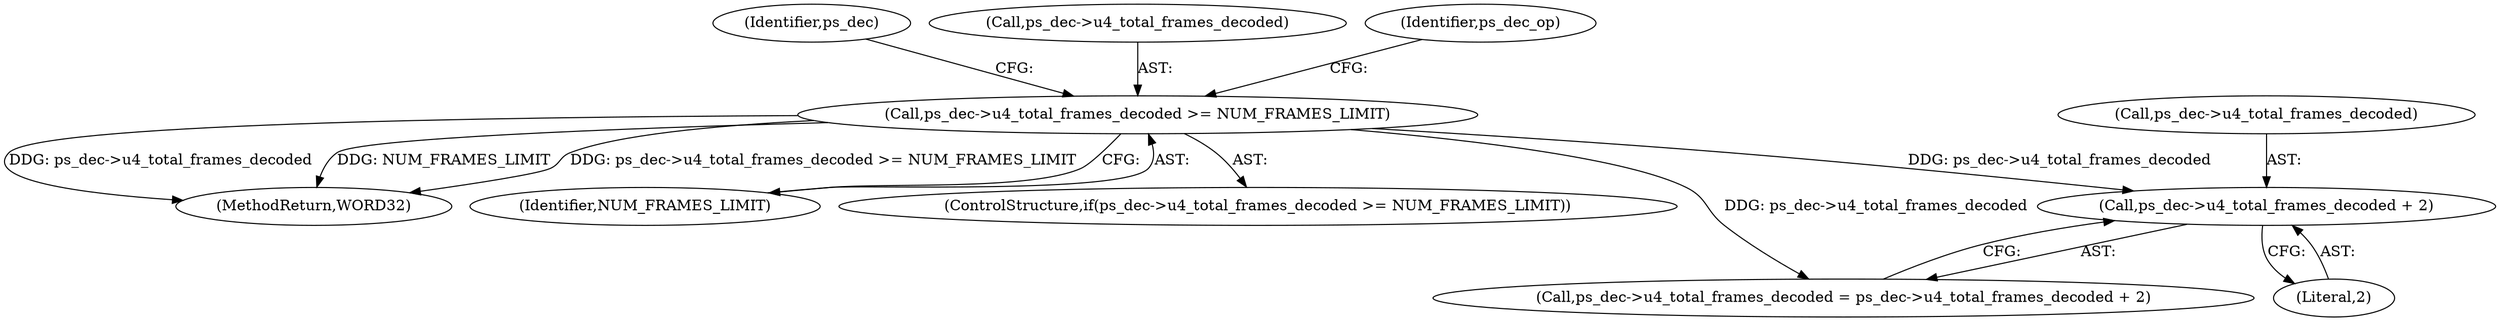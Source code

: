 digraph "0_Android_0b23c81c3dd9ec38f7e6806a3955fed1925541a0@pointer" {
"1001979" [label="(Call,ps_dec->u4_total_frames_decoded + 2)"];
"1000471" [label="(Call,ps_dec->u4_total_frames_decoded >= NUM_FRAMES_LIMIT)"];
"1002226" [label="(MethodReturn,WORD32)"];
"1000475" [label="(Identifier,NUM_FRAMES_LIMIT)"];
"1000486" [label="(Identifier,ps_dec)"];
"1000470" [label="(ControlStructure,if(ps_dec->u4_total_frames_decoded >= NUM_FRAMES_LIMIT))"];
"1001980" [label="(Call,ps_dec->u4_total_frames_decoded)"];
"1000472" [label="(Call,ps_dec->u4_total_frames_decoded)"];
"1001975" [label="(Call,ps_dec->u4_total_frames_decoded = ps_dec->u4_total_frames_decoded + 2)"];
"1000479" [label="(Identifier,ps_dec_op)"];
"1001983" [label="(Literal,2)"];
"1000471" [label="(Call,ps_dec->u4_total_frames_decoded >= NUM_FRAMES_LIMIT)"];
"1001979" [label="(Call,ps_dec->u4_total_frames_decoded + 2)"];
"1001979" -> "1001975"  [label="AST: "];
"1001979" -> "1001983"  [label="CFG: "];
"1001980" -> "1001979"  [label="AST: "];
"1001983" -> "1001979"  [label="AST: "];
"1001975" -> "1001979"  [label="CFG: "];
"1000471" -> "1001979"  [label="DDG: ps_dec->u4_total_frames_decoded"];
"1000471" -> "1000470"  [label="AST: "];
"1000471" -> "1000475"  [label="CFG: "];
"1000472" -> "1000471"  [label="AST: "];
"1000475" -> "1000471"  [label="AST: "];
"1000479" -> "1000471"  [label="CFG: "];
"1000486" -> "1000471"  [label="CFG: "];
"1000471" -> "1002226"  [label="DDG: ps_dec->u4_total_frames_decoded"];
"1000471" -> "1002226"  [label="DDG: NUM_FRAMES_LIMIT"];
"1000471" -> "1002226"  [label="DDG: ps_dec->u4_total_frames_decoded >= NUM_FRAMES_LIMIT"];
"1000471" -> "1001975"  [label="DDG: ps_dec->u4_total_frames_decoded"];
}
